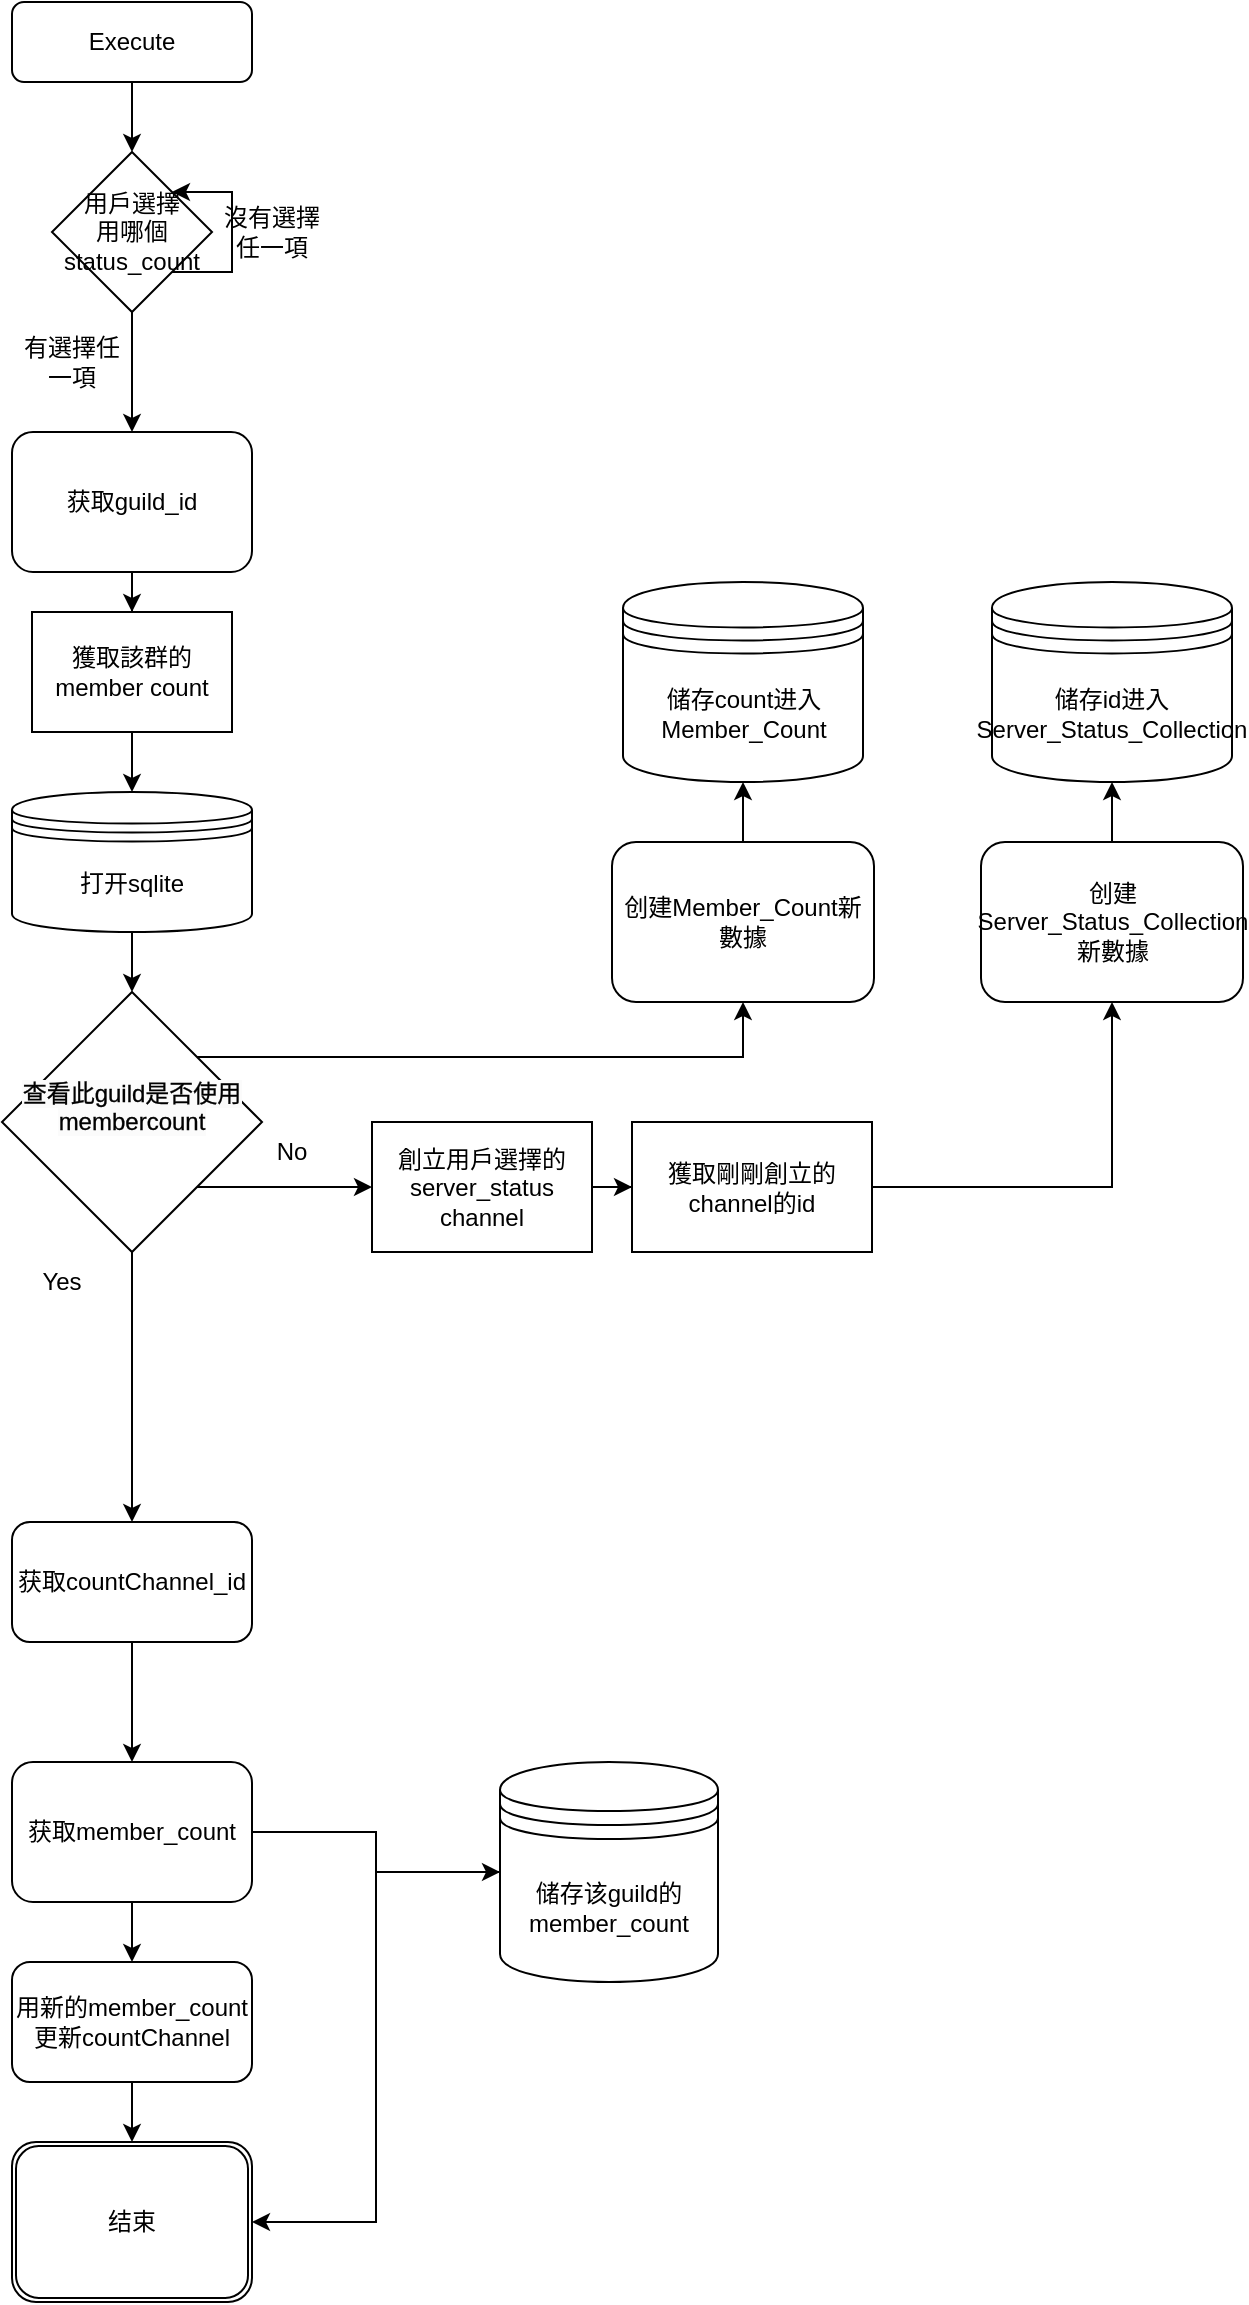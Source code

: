<mxfile version="21.1.4" type="github">
  <diagram id="C5RBs43oDa-KdzZeNtuy" name="Page-1">
    <mxGraphModel dx="989" dy="543" grid="1" gridSize="10" guides="1" tooltips="1" connect="1" arrows="1" fold="1" page="1" pageScale="1" pageWidth="827" pageHeight="1169" math="0" shadow="0">
      <root>
        <mxCell id="WIyWlLk6GJQsqaUBKTNV-0" />
        <mxCell id="WIyWlLk6GJQsqaUBKTNV-1" parent="WIyWlLk6GJQsqaUBKTNV-0" />
        <mxCell id="IgJqMe834EL95Fx6XLql-3" style="edgeStyle=orthogonalEdgeStyle;rounded=0;orthogonalLoop=1;jettySize=auto;html=1;" edge="1" parent="WIyWlLk6GJQsqaUBKTNV-1" source="WIyWlLk6GJQsqaUBKTNV-3" target="IgJqMe834EL95Fx6XLql-1">
          <mxGeometry relative="1" as="geometry" />
        </mxCell>
        <mxCell id="WIyWlLk6GJQsqaUBKTNV-3" value="Execute" style="rounded=1;whiteSpace=wrap;html=1;fontSize=12;glass=0;strokeWidth=1;shadow=0;" parent="WIyWlLk6GJQsqaUBKTNV-1" vertex="1">
          <mxGeometry x="170" y="90" width="120" height="40" as="geometry" />
        </mxCell>
        <mxCell id="IgJqMe834EL95Fx6XLql-33" style="edgeStyle=orthogonalEdgeStyle;rounded=0;orthogonalLoop=1;jettySize=auto;html=1;" edge="1" parent="WIyWlLk6GJQsqaUBKTNV-1" source="0X0OkWObve7CjvhDQ9vk-1" target="IgJqMe834EL95Fx6XLql-31">
          <mxGeometry relative="1" as="geometry" />
        </mxCell>
        <mxCell id="0X0OkWObve7CjvhDQ9vk-1" value="获取guild_id" style="rounded=1;whiteSpace=wrap;html=1;" parent="WIyWlLk6GJQsqaUBKTNV-1" vertex="1">
          <mxGeometry x="170" y="305" width="120" height="70" as="geometry" />
        </mxCell>
        <mxCell id="0X0OkWObve7CjvhDQ9vk-16" value="No" style="text;html=1;strokeColor=none;fillColor=none;align=center;verticalAlign=middle;whiteSpace=wrap;rounded=0;" parent="WIyWlLk6GJQsqaUBKTNV-1" vertex="1">
          <mxGeometry x="280" y="650" width="60" height="30" as="geometry" />
        </mxCell>
        <mxCell id="0X0OkWObve7CjvhDQ9vk-17" value="Yes" style="text;html=1;strokeColor=none;fillColor=none;align=center;verticalAlign=middle;whiteSpace=wrap;rounded=0;" parent="WIyWlLk6GJQsqaUBKTNV-1" vertex="1">
          <mxGeometry x="165" y="715" width="60" height="30" as="geometry" />
        </mxCell>
        <mxCell id="0X0OkWObve7CjvhDQ9vk-35" style="edgeStyle=orthogonalEdgeStyle;rounded=0;orthogonalLoop=1;jettySize=auto;html=1;entryX=0.5;entryY=1;entryDx=0;entryDy=0;" parent="WIyWlLk6GJQsqaUBKTNV-1" source="0X0OkWObve7CjvhDQ9vk-19" target="0X0OkWObve7CjvhDQ9vk-25" edge="1">
          <mxGeometry relative="1" as="geometry" />
        </mxCell>
        <mxCell id="0X0OkWObve7CjvhDQ9vk-19" value="创建Member_Count新數據" style="rounded=1;whiteSpace=wrap;html=1;" parent="WIyWlLk6GJQsqaUBKTNV-1" vertex="1">
          <mxGeometry x="470" y="510" width="131" height="80" as="geometry" />
        </mxCell>
        <mxCell id="IgJqMe834EL95Fx6XLql-35" style="edgeStyle=orthogonalEdgeStyle;rounded=0;orthogonalLoop=1;jettySize=auto;html=1;entryX=0.5;entryY=0;entryDx=0;entryDy=0;" edge="1" parent="WIyWlLk6GJQsqaUBKTNV-1" source="0X0OkWObve7CjvhDQ9vk-20" target="0X0OkWObve7CjvhDQ9vk-36">
          <mxGeometry relative="1" as="geometry" />
        </mxCell>
        <mxCell id="0X0OkWObve7CjvhDQ9vk-20" value="打开sqlite" style="shape=datastore;whiteSpace=wrap;html=1;" parent="WIyWlLk6GJQsqaUBKTNV-1" vertex="1">
          <mxGeometry x="170" y="485" width="120" height="70" as="geometry" />
        </mxCell>
        <mxCell id="0X0OkWObve7CjvhDQ9vk-53" style="edgeStyle=orthogonalEdgeStyle;rounded=0;orthogonalLoop=1;jettySize=auto;html=1;entryX=0.5;entryY=0;entryDx=0;entryDy=0;" parent="WIyWlLk6GJQsqaUBKTNV-1" source="0X0OkWObve7CjvhDQ9vk-21" target="0X0OkWObve7CjvhDQ9vk-52" edge="1">
          <mxGeometry relative="1" as="geometry" />
        </mxCell>
        <mxCell id="0X0OkWObve7CjvhDQ9vk-21" value="获取countChannel_id" style="rounded=1;whiteSpace=wrap;html=1;" parent="WIyWlLk6GJQsqaUBKTNV-1" vertex="1">
          <mxGeometry x="170" y="850" width="120" height="60" as="geometry" />
        </mxCell>
        <mxCell id="0X0OkWObve7CjvhDQ9vk-25" value="储存count进入Member_Count" style="shape=datastore;whiteSpace=wrap;html=1;" parent="WIyWlLk6GJQsqaUBKTNV-1" vertex="1">
          <mxGeometry x="475.5" y="380" width="120" height="100" as="geometry" />
        </mxCell>
        <mxCell id="0X0OkWObve7CjvhDQ9vk-50" style="edgeStyle=orthogonalEdgeStyle;rounded=0;orthogonalLoop=1;jettySize=auto;html=1;entryX=0.5;entryY=0;entryDx=0;entryDy=0;" parent="WIyWlLk6GJQsqaUBKTNV-1" source="0X0OkWObve7CjvhDQ9vk-36" target="0X0OkWObve7CjvhDQ9vk-21" edge="1">
          <mxGeometry relative="1" as="geometry" />
        </mxCell>
        <mxCell id="IgJqMe834EL95Fx6XLql-26" style="edgeStyle=orthogonalEdgeStyle;rounded=0;orthogonalLoop=1;jettySize=auto;html=1;exitX=1;exitY=1;exitDx=0;exitDy=0;" edge="1" parent="WIyWlLk6GJQsqaUBKTNV-1" source="0X0OkWObve7CjvhDQ9vk-36" target="IgJqMe834EL95Fx6XLql-27">
          <mxGeometry relative="1" as="geometry">
            <mxPoint x="340" y="682.517" as="targetPoint" />
          </mxGeometry>
        </mxCell>
        <mxCell id="IgJqMe834EL95Fx6XLql-38" style="edgeStyle=orthogonalEdgeStyle;rounded=0;orthogonalLoop=1;jettySize=auto;html=1;exitX=1;exitY=0;exitDx=0;exitDy=0;entryX=0.5;entryY=1;entryDx=0;entryDy=0;" edge="1" parent="WIyWlLk6GJQsqaUBKTNV-1" source="0X0OkWObve7CjvhDQ9vk-36" target="0X0OkWObve7CjvhDQ9vk-19">
          <mxGeometry relative="1" as="geometry" />
        </mxCell>
        <mxCell id="0X0OkWObve7CjvhDQ9vk-36" value="&#xa;&lt;span style=&quot;color: rgb(0, 0, 0); font-family: Helvetica; font-size: 12px; font-style: normal; font-variant-ligatures: normal; font-variant-caps: normal; font-weight: 400; letter-spacing: normal; orphans: 2; text-align: center; text-indent: 0px; text-transform: none; widows: 2; word-spacing: 0px; -webkit-text-stroke-width: 0.15px; background-color: rgb(251, 251, 251); text-decoration-thickness: initial; text-decoration-style: initial; text-decoration-color: initial; float: none; display: inline !important;&quot;&gt;查看此guild是否使用membercount&lt;/span&gt;&#xa;&#xa;" style="rhombus;whiteSpace=wrap;html=1;" parent="WIyWlLk6GJQsqaUBKTNV-1" vertex="1">
          <mxGeometry x="165" y="585" width="130" height="130" as="geometry" />
        </mxCell>
        <mxCell id="0X0OkWObve7CjvhDQ9vk-60" style="edgeStyle=orthogonalEdgeStyle;rounded=0;orthogonalLoop=1;jettySize=auto;html=1;entryX=0.5;entryY=0;entryDx=0;entryDy=0;" parent="WIyWlLk6GJQsqaUBKTNV-1" source="0X0OkWObve7CjvhDQ9vk-52" target="0X0OkWObve7CjvhDQ9vk-56" edge="1">
          <mxGeometry relative="1" as="geometry" />
        </mxCell>
        <mxCell id="0X0OkWObve7CjvhDQ9vk-64" style="edgeStyle=orthogonalEdgeStyle;rounded=0;orthogonalLoop=1;jettySize=auto;html=1;entryX=0;entryY=0.5;entryDx=0;entryDy=0;" parent="WIyWlLk6GJQsqaUBKTNV-1" source="0X0OkWObve7CjvhDQ9vk-52" target="0X0OkWObve7CjvhDQ9vk-62" edge="1">
          <mxGeometry relative="1" as="geometry" />
        </mxCell>
        <mxCell id="0X0OkWObve7CjvhDQ9vk-52" value="获取member_count" style="rounded=1;whiteSpace=wrap;html=1;" parent="WIyWlLk6GJQsqaUBKTNV-1" vertex="1">
          <mxGeometry x="170" y="970" width="120" height="70" as="geometry" />
        </mxCell>
        <mxCell id="0X0OkWObve7CjvhDQ9vk-66" style="edgeStyle=orthogonalEdgeStyle;rounded=0;orthogonalLoop=1;jettySize=auto;html=1;" parent="WIyWlLk6GJQsqaUBKTNV-1" source="0X0OkWObve7CjvhDQ9vk-56" target="0X0OkWObve7CjvhDQ9vk-65" edge="1">
          <mxGeometry relative="1" as="geometry" />
        </mxCell>
        <mxCell id="0X0OkWObve7CjvhDQ9vk-56" value="用新的member_count更新countChannel" style="rounded=1;whiteSpace=wrap;html=1;" parent="WIyWlLk6GJQsqaUBKTNV-1" vertex="1">
          <mxGeometry x="170" y="1070" width="120" height="60" as="geometry" />
        </mxCell>
        <mxCell id="0X0OkWObve7CjvhDQ9vk-70" style="edgeStyle=orthogonalEdgeStyle;rounded=0;orthogonalLoop=1;jettySize=auto;html=1;entryX=1;entryY=0.5;entryDx=0;entryDy=0;" parent="WIyWlLk6GJQsqaUBKTNV-1" source="0X0OkWObve7CjvhDQ9vk-62" target="0X0OkWObve7CjvhDQ9vk-65" edge="1">
          <mxGeometry relative="1" as="geometry" />
        </mxCell>
        <mxCell id="0X0OkWObve7CjvhDQ9vk-62" value="储存该guild的member_count" style="shape=datastore;whiteSpace=wrap;html=1;" parent="WIyWlLk6GJQsqaUBKTNV-1" vertex="1">
          <mxGeometry x="414" y="970" width="109" height="110" as="geometry" />
        </mxCell>
        <mxCell id="0X0OkWObve7CjvhDQ9vk-65" value="结束" style="shape=ext;double=1;rounded=1;whiteSpace=wrap;html=1;" parent="WIyWlLk6GJQsqaUBKTNV-1" vertex="1">
          <mxGeometry x="170" y="1160" width="120" height="80" as="geometry" />
        </mxCell>
        <mxCell id="IgJqMe834EL95Fx6XLql-15" style="rounded=0;orthogonalLoop=1;jettySize=auto;html=1;exitX=1;exitY=1;exitDx=0;exitDy=0;movable=1;resizable=1;rotatable=1;deletable=1;editable=1;locked=0;connectable=1;elbow=vertical;entryX=1;entryY=0;entryDx=0;entryDy=0;" edge="1" parent="WIyWlLk6GJQsqaUBKTNV-1" source="IgJqMe834EL95Fx6XLql-1" target="IgJqMe834EL95Fx6XLql-1">
          <mxGeometry relative="1" as="geometry">
            <mxPoint x="435" y="215" as="targetPoint" />
          </mxGeometry>
        </mxCell>
        <mxCell id="IgJqMe834EL95Fx6XLql-17" style="edgeStyle=entityRelationEdgeStyle;rounded=0;orthogonalLoop=1;jettySize=auto;html=1;exitX=1;exitY=1;exitDx=0;exitDy=0;elbow=vertical;entryX=1;entryY=0;entryDx=0;entryDy=0;" edge="1" parent="WIyWlLk6GJQsqaUBKTNV-1" source="IgJqMe834EL95Fx6XLql-1" target="IgJqMe834EL95Fx6XLql-1">
          <mxGeometry relative="1" as="geometry">
            <mxPoint x="335" y="225" as="targetPoint" />
          </mxGeometry>
        </mxCell>
        <mxCell id="IgJqMe834EL95Fx6XLql-36" style="edgeStyle=orthogonalEdgeStyle;rounded=0;orthogonalLoop=1;jettySize=auto;html=1;entryX=0.5;entryY=0;entryDx=0;entryDy=0;" edge="1" parent="WIyWlLk6GJQsqaUBKTNV-1" source="IgJqMe834EL95Fx6XLql-1" target="0X0OkWObve7CjvhDQ9vk-1">
          <mxGeometry relative="1" as="geometry" />
        </mxCell>
        <mxCell id="IgJqMe834EL95Fx6XLql-1" value="用戶選擇&lt;br&gt;用哪個status_count" style="rhombus;whiteSpace=wrap;html=1;" vertex="1" parent="WIyWlLk6GJQsqaUBKTNV-1">
          <mxGeometry x="190" y="165" width="80" height="80" as="geometry" />
        </mxCell>
        <mxCell id="IgJqMe834EL95Fx6XLql-7" value="有選擇任一項" style="text;html=1;strokeColor=none;fillColor=none;align=center;verticalAlign=middle;whiteSpace=wrap;rounded=0;" vertex="1" parent="WIyWlLk6GJQsqaUBKTNV-1">
          <mxGeometry x="170" y="255" width="60" height="30" as="geometry" />
        </mxCell>
        <mxCell id="IgJqMe834EL95Fx6XLql-8" value="沒有選擇任一項" style="text;html=1;strokeColor=none;fillColor=none;align=center;verticalAlign=middle;whiteSpace=wrap;rounded=0;" vertex="1" parent="WIyWlLk6GJQsqaUBKTNV-1">
          <mxGeometry x="270" y="190" width="60" height="30" as="geometry" />
        </mxCell>
        <mxCell id="IgJqMe834EL95Fx6XLql-19" value="储存id进入Server_Status_Collection" style="shape=datastore;whiteSpace=wrap;html=1;" vertex="1" parent="WIyWlLk6GJQsqaUBKTNV-1">
          <mxGeometry x="660" y="380" width="120" height="100" as="geometry" />
        </mxCell>
        <mxCell id="IgJqMe834EL95Fx6XLql-23" style="edgeStyle=orthogonalEdgeStyle;rounded=0;orthogonalLoop=1;jettySize=auto;html=1;" edge="1" parent="WIyWlLk6GJQsqaUBKTNV-1" source="IgJqMe834EL95Fx6XLql-20" target="IgJqMe834EL95Fx6XLql-19">
          <mxGeometry relative="1" as="geometry" />
        </mxCell>
        <mxCell id="IgJqMe834EL95Fx6XLql-20" value="创建Server_Status_Collection新數據" style="rounded=1;whiteSpace=wrap;html=1;" vertex="1" parent="WIyWlLk6GJQsqaUBKTNV-1">
          <mxGeometry x="654.5" y="510" width="131" height="80" as="geometry" />
        </mxCell>
        <mxCell id="IgJqMe834EL95Fx6XLql-30" style="edgeStyle=orthogonalEdgeStyle;rounded=0;orthogonalLoop=1;jettySize=auto;html=1;" edge="1" parent="WIyWlLk6GJQsqaUBKTNV-1" source="IgJqMe834EL95Fx6XLql-27" target="IgJqMe834EL95Fx6XLql-29">
          <mxGeometry relative="1" as="geometry" />
        </mxCell>
        <mxCell id="IgJqMe834EL95Fx6XLql-27" value="創立用戶選擇的server_status channel" style="rounded=0;whiteSpace=wrap;html=1;" vertex="1" parent="WIyWlLk6GJQsqaUBKTNV-1">
          <mxGeometry x="350" y="650" width="110" height="65" as="geometry" />
        </mxCell>
        <mxCell id="IgJqMe834EL95Fx6XLql-37" style="edgeStyle=orthogonalEdgeStyle;rounded=0;orthogonalLoop=1;jettySize=auto;html=1;entryX=0.5;entryY=1;entryDx=0;entryDy=0;" edge="1" parent="WIyWlLk6GJQsqaUBKTNV-1" source="IgJqMe834EL95Fx6XLql-29" target="IgJqMe834EL95Fx6XLql-20">
          <mxGeometry relative="1" as="geometry" />
        </mxCell>
        <mxCell id="IgJqMe834EL95Fx6XLql-29" value="獲取剛剛創立的channel的id" style="rounded=0;whiteSpace=wrap;html=1;" vertex="1" parent="WIyWlLk6GJQsqaUBKTNV-1">
          <mxGeometry x="480" y="650" width="120" height="65" as="geometry" />
        </mxCell>
        <mxCell id="IgJqMe834EL95Fx6XLql-34" style="edgeStyle=orthogonalEdgeStyle;rounded=0;orthogonalLoop=1;jettySize=auto;html=1;" edge="1" parent="WIyWlLk6GJQsqaUBKTNV-1" source="IgJqMe834EL95Fx6XLql-31" target="0X0OkWObve7CjvhDQ9vk-20">
          <mxGeometry relative="1" as="geometry" />
        </mxCell>
        <mxCell id="IgJqMe834EL95Fx6XLql-31" value="獲取該群的member count" style="rounded=0;whiteSpace=wrap;html=1;" vertex="1" parent="WIyWlLk6GJQsqaUBKTNV-1">
          <mxGeometry x="180" y="395" width="100" height="60" as="geometry" />
        </mxCell>
      </root>
    </mxGraphModel>
  </diagram>
</mxfile>
